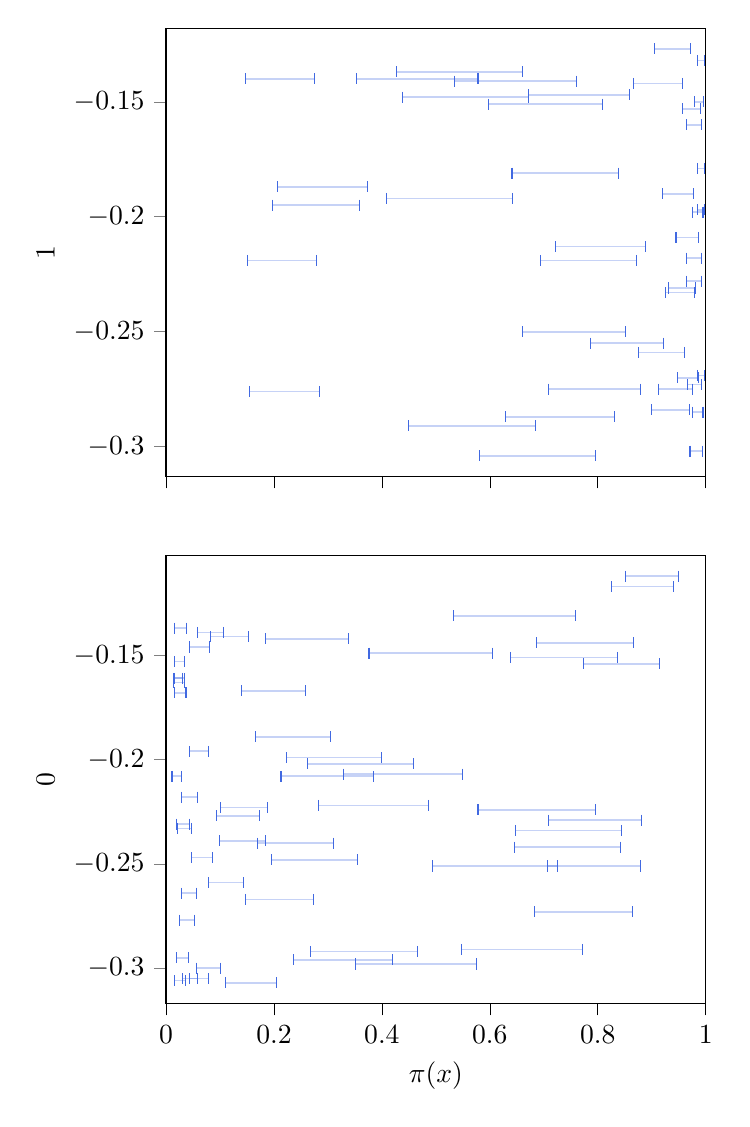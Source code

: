 % This file was created with tikzplotlib v0.10.1.
\begin{tikzpicture}

\definecolor{darkgray176}{RGB}{176,176,176}
\definecolor{royalblue}{RGB}{65,105,225}

\begin{groupplot}[group style={group size=1 by 2}]
\nextgroupplot[
scaled x ticks=manual:{}{\pgfmathparse{#1}},
tick align=outside,
tick pos=left,
x grid style={darkgray176},
xmin=0, xmax=1,
xtick style={color=black},
xticklabels={},
ylabel={1},
ymin=-0.313, ymax=-0.118
]
\addplot [draw=royalblue, fill=royalblue, mark=|, only marks]
table{%
x  y
0.945 -0.209
0.986 -0.209
};
\addplot [draw=royalblue, fill=royalblue, mark=|, only marks]
table{%
x  y
0.979 -0.15
0.996 -0.15
};
\addplot [draw=royalblue, fill=royalblue, mark=|, only marks]
table{%
x  y
0.985 -0.197
0.997 -0.197
};
\addplot [draw=royalblue, fill=royalblue, mark=|, only marks]
table{%
x  y
0.409 -0.192
0.642 -0.192
};
\addplot [draw=royalblue, fill=royalblue, mark=|, only marks]
table{%
x  y
0.947 -0.27
0.986 -0.27
};
\addplot [draw=royalblue, fill=royalblue, mark=|, only marks]
table{%
x  y
0.971 -0.302
0.994 -0.302
};
\addplot [draw=royalblue, fill=royalblue, mark=|, only marks]
table{%
x  y
0.581 -0.304
0.796 -0.304
};
\addplot [draw=royalblue, fill=royalblue, mark=|, only marks]
table{%
x  y
0.694 -0.219
0.872 -0.219
};
\addplot [draw=royalblue, fill=royalblue, mark=|, only marks]
table{%
x  y
0.154 -0.276
0.284 -0.276
};
\addplot [draw=royalblue, fill=royalblue, mark=|, only marks]
table{%
x  y
0.92 -0.19
0.977 -0.19
};
\addplot [draw=royalblue, fill=royalblue, mark=|, only marks]
table{%
x  y
0.353 -0.14
0.578 -0.14
};
\addplot [draw=royalblue, fill=royalblue, mark=|, only marks]
table{%
x  y
0.207 -0.187
0.374 -0.187
};
\addplot [draw=royalblue, fill=royalblue, mark=|, only marks]
table{%
x  y
0.965 -0.16
0.992 -0.16
};
\addplot [draw=royalblue, fill=royalblue, mark=|, only marks]
table{%
x  y
0.913 -0.275
0.975 -0.275
};
\addplot [draw=royalblue, fill=royalblue, mark=|, only marks]
table{%
x  y
0.965 -0.218
0.992 -0.218
};
\addplot [draw=royalblue, fill=royalblue, mark=|, only marks]
table{%
x  y
0.722 -0.213
0.888 -0.213
};
\addplot [draw=royalblue, fill=royalblue, mark=|, only marks]
table{%
x  y
0.534 -0.141
0.76 -0.141
};
\addplot [draw=royalblue, fill=royalblue, mark=|, only marks]
table{%
x  y
0.708 -0.275
0.88 -0.275
};
\addplot [draw=royalblue, fill=royalblue, mark=|, only marks]
table{%
x  y
0.148 -0.14
0.275 -0.14
};
\addplot [draw=royalblue, fill=royalblue, mark=|, only marks]
table{%
x  y
0.151 -0.219
0.279 -0.219
};
\addplot [draw=royalblue, fill=royalblue, mark=|, only marks]
table{%
x  y
0.629 -0.287
0.831 -0.287
};
\addplot [draw=royalblue, fill=royalblue, mark=|, only marks]
table{%
x  y
0.45 -0.291
0.684 -0.291
};
\addplot [draw=royalblue, fill=royalblue, mark=|, only marks]
table{%
x  y
0.984 -0.269
0.997 -0.269
};
\addplot [draw=royalblue, fill=royalblue, mark=|, only marks]
table{%
x  y
0.197 -0.195
0.359 -0.195
};
\addplot [draw=royalblue, fill=royalblue, mark=|, only marks]
table{%
x  y
0.984 -0.179
0.997 -0.179
};
\addplot [draw=royalblue, fill=royalblue, mark=|, only marks]
table{%
x  y
0.671 -0.147
0.858 -0.147
};
\addplot [draw=royalblue, fill=royalblue, mark=|, only marks]
table{%
x  y
0.957 -0.153
0.99 -0.153
};
\addplot [draw=royalblue, fill=royalblue, mark=|, only marks]
table{%
x  y
0.427 -0.137
0.66 -0.137
};
\addplot [draw=royalblue, fill=royalblue, mark=|, only marks]
table{%
x  y
0.925 -0.233
0.979 -0.233
};
\addplot [draw=royalblue, fill=royalblue, mark=|, only marks]
table{%
x  y
0.876 -0.259
0.961 -0.259
};
\addplot [draw=royalblue, fill=royalblue, mark=|, only marks]
table{%
x  y
0.641 -0.181
0.839 -0.181
};
\addplot [draw=royalblue, fill=royalblue, mark=|, only marks]
table{%
x  y
0.967 -0.273
0.992 -0.273
};
\addplot [draw=royalblue, fill=royalblue, mark=|, only marks]
table{%
x  y
0.905 -0.127
0.972 -0.127
};
\addplot [draw=royalblue, fill=royalblue, mark=|, only marks]
table{%
x  y
0.899 -0.284
0.97 -0.284
};
\addplot [draw=royalblue, fill=royalblue, mark=|, only marks]
table{%
x  y
0.438 -0.148
0.672 -0.148
};
\addplot [draw=royalblue, fill=royalblue, mark=|, only marks]
table{%
x  y
0.787 -0.255
0.922 -0.255
};
\addplot [draw=royalblue, fill=royalblue, mark=|, only marks]
table{%
x  y
0.597 -0.151
0.809 -0.151
};
\addplot [draw=royalblue, fill=royalblue, mark=|, only marks]
table{%
x  y
0.975 -0.198
0.995 -0.198
};
\addplot [draw=royalblue, fill=royalblue, mark=|, only marks]
table{%
x  y
0.976 -0.285
0.995 -0.285
};
\addplot [draw=royalblue, fill=royalblue, mark=|, only marks]
table{%
x  y
0.984 -0.132
0.997 -0.132
};
\addplot [draw=royalblue, fill=royalblue, mark=|, only marks]
table{%
x  y
0.661 -0.25
0.852 -0.25
};
\addplot [draw=royalblue, fill=royalblue, mark=|, only marks]
table{%
x  y
0.931 -0.231
0.981 -0.231
};
\addplot [draw=royalblue, fill=royalblue, mark=|, only marks]
table{%
x  y
0.965 -0.228
0.992 -0.228
};
\addplot [draw=royalblue, fill=royalblue, mark=|, only marks]
table{%
x  y
0.867 -0.142
0.957 -0.142
};
\addplot [semithick, royalblue, opacity=0.3]
table {%
0.945 -0.209
0.986 -0.209
};
\addplot [semithick, royalblue, opacity=0.3]
table {%
0.979 -0.15
0.996 -0.15
};
\addplot [semithick, royalblue, opacity=0.3]
table {%
0.985 -0.197
0.997 -0.197
};
\addplot [semithick, royalblue, opacity=0.3]
table {%
0.409 -0.192
0.642 -0.192
};
\addplot [semithick, royalblue, opacity=0.3]
table {%
0.947 -0.27
0.986 -0.27
};
\addplot [semithick, royalblue, opacity=0.3]
table {%
0.971 -0.302
0.994 -0.302
};
\addplot [semithick, royalblue, opacity=0.3]
table {%
0.581 -0.304
0.796 -0.304
};
\addplot [semithick, royalblue, opacity=0.3]
table {%
0.694 -0.219
0.872 -0.219
};
\addplot [semithick, royalblue, opacity=0.3]
table {%
0.154 -0.276
0.284 -0.276
};
\addplot [semithick, royalblue, opacity=0.3]
table {%
0.92 -0.19
0.977 -0.19
};
\addplot [semithick, royalblue, opacity=0.3]
table {%
0.353 -0.14
0.578 -0.14
};
\addplot [semithick, royalblue, opacity=0.3]
table {%
0.207 -0.187
0.374 -0.187
};
\addplot [semithick, royalblue, opacity=0.3]
table {%
0.965 -0.16
0.992 -0.16
};
\addplot [semithick, royalblue, opacity=0.3]
table {%
0.913 -0.275
0.975 -0.275
};
\addplot [semithick, royalblue, opacity=0.3]
table {%
0.965 -0.218
0.992 -0.218
};
\addplot [semithick, royalblue, opacity=0.3]
table {%
0.722 -0.213
0.888 -0.213
};
\addplot [semithick, royalblue, opacity=0.3]
table {%
0.534 -0.141
0.76 -0.141
};
\addplot [semithick, royalblue, opacity=0.3]
table {%
0.708 -0.275
0.88 -0.275
};
\addplot [semithick, royalblue, opacity=0.3]
table {%
0.148 -0.14
0.275 -0.14
};
\addplot [semithick, royalblue, opacity=0.3]
table {%
0.151 -0.219
0.279 -0.219
};
\addplot [semithick, royalblue, opacity=0.3]
table {%
0.629 -0.287
0.831 -0.287
};
\addplot [semithick, royalblue, opacity=0.3]
table {%
0.45 -0.291
0.684 -0.291
};
\addplot [semithick, royalblue, opacity=0.3]
table {%
0.984 -0.269
0.997 -0.269
};
\addplot [semithick, royalblue, opacity=0.3]
table {%
0.197 -0.195
0.359 -0.195
};
\addplot [semithick, royalblue, opacity=0.3]
table {%
0.984 -0.179
0.997 -0.179
};
\addplot [semithick, royalblue, opacity=0.3]
table {%
0.671 -0.147
0.858 -0.147
};
\addplot [semithick, royalblue, opacity=0.3]
table {%
0.957 -0.153
0.99 -0.153
};
\addplot [semithick, royalblue, opacity=0.3]
table {%
0.427 -0.137
0.66 -0.137
};
\addplot [semithick, royalblue, opacity=0.3]
table {%
0.925 -0.233
0.979 -0.233
};
\addplot [semithick, royalblue, opacity=0.3]
table {%
0.876 -0.259
0.961 -0.259
};
\addplot [semithick, royalblue, opacity=0.3]
table {%
0.641 -0.181
0.839 -0.181
};
\addplot [semithick, royalblue, opacity=0.3]
table {%
0.967 -0.273
0.992 -0.273
};
\addplot [semithick, royalblue, opacity=0.3]
table {%
0.905 -0.127
0.972 -0.127
};
\addplot [semithick, royalblue, opacity=0.3]
table {%
0.899 -0.284
0.97 -0.284
};
\addplot [semithick, royalblue, opacity=0.3]
table {%
0.438 -0.148
0.672 -0.148
};
\addplot [semithick, royalblue, opacity=0.3]
table {%
0.787 -0.255
0.922 -0.255
};
\addplot [semithick, royalblue, opacity=0.3]
table {%
0.597 -0.151
0.809 -0.151
};
\addplot [semithick, royalblue, opacity=0.3]
table {%
0.975 -0.198
0.995 -0.198
};
\addplot [semithick, royalblue, opacity=0.3]
table {%
0.976 -0.285
0.995 -0.285
};
\addplot [semithick, royalblue, opacity=0.3]
table {%
0.984 -0.132
0.997 -0.132
};
\addplot [semithick, royalblue, opacity=0.3]
table {%
0.661 -0.25
0.852 -0.25
};
\addplot [semithick, royalblue, opacity=0.3]
table {%
0.931 -0.231
0.981 -0.231
};
\addplot [semithick, royalblue, opacity=0.3]
table {%
0.965 -0.228
0.992 -0.228
};
\addplot [semithick, royalblue, opacity=0.3]
table {%
0.867 -0.142
0.957 -0.142
};

\nextgroupplot[
tick align=outside,
tick pos=left,
x grid style={darkgray176},
xlabel={\(\displaystyle \pi(x)\)},
xmin=0, xmax=1,
xtick style={color=black},
ylabel={0},
ymin=-0.317, ymax=-0.102
]
\addplot [draw=royalblue, fill=royalblue, mark=|, only marks]
table{%
x  y
0.282 -0.222
0.486 -0.222
};
\addplot [draw=royalblue, fill=royalblue, mark=|, only marks]
table{%
x  y
0.025 -0.277
0.053 -0.277
};
\addplot [draw=royalblue, fill=royalblue, mark=|, only marks]
table{%
x  y
0.044 -0.146
0.081 -0.146
};
\addplot [draw=royalblue, fill=royalblue, mark=|, only marks]
table{%
x  y
0.267 -0.292
0.466 -0.292
};
\addplot [draw=royalblue, fill=royalblue, mark=|, only marks]
table{%
x  y
0.101 -0.223
0.188 -0.223
};
\addplot [draw=royalblue, fill=royalblue, mark=|, only marks]
table{%
x  y
0.707 -0.251
0.88 -0.251
};
\addplot [draw=royalblue, fill=royalblue, mark=|, only marks]
table{%
x  y
0.015 -0.161
0.035 -0.161
};
\addplot [draw=royalblue, fill=royalblue, mark=|, only marks]
table{%
x  y
0.223 -0.199
0.4 -0.199
};
\addplot [draw=royalblue, fill=royalblue, mark=|, only marks]
table{%
x  y
0.022 -0.233
0.047 -0.233
};
\addplot [draw=royalblue, fill=royalblue, mark=|, only marks]
table{%
x  y
0.185 -0.142
0.338 -0.142
};
\addplot [draw=royalblue, fill=royalblue, mark=|, only marks]
table{%
x  y
0.015 -0.153
0.035 -0.153
};
\addplot [draw=royalblue, fill=royalblue, mark=|, only marks]
table{%
x  y
0.165 -0.189
0.304 -0.189
};
\addplot [draw=royalblue, fill=royalblue, mark=|, only marks]
table{%
x  y
0.774 -0.154
0.915 -0.154
};
\addplot [draw=royalblue, fill=royalblue, mark=|, only marks]
table{%
x  y
0.015 -0.306
0.036 -0.306
};
\addplot [draw=royalblue, fill=royalblue, mark=|, only marks]
table{%
x  y
0.329 -0.207
0.549 -0.207
};
\addplot [draw=royalblue, fill=royalblue, mark=|, only marks]
table{%
x  y
0.11 -0.307
0.205 -0.307
};
\addplot [draw=royalblue, fill=royalblue, mark=|, only marks]
table{%
x  y
0.013 -0.161
0.031 -0.161
};
\addplot [draw=royalblue, fill=royalblue, mark=|, only marks]
table{%
x  y
0.094 -0.227
0.174 -0.227
};
\addplot [draw=royalblue, fill=royalblue, mark=|, only marks]
table{%
x  y
0.646 -0.242
0.842 -0.242
};
\addplot [draw=royalblue, fill=royalblue, mark=|, only marks]
table{%
x  y
0.139 -0.167
0.259 -0.167
};
\addplot [draw=royalblue, fill=royalblue, mark=|, only marks]
table{%
x  y
0.019 -0.295
0.042 -0.295
};
\addplot [draw=royalblue, fill=royalblue, mark=|, only marks]
table{%
x  y
0.494 -0.251
0.725 -0.251
};
\addplot [draw=royalblue, fill=royalblue, mark=|, only marks]
table{%
x  y
0.376 -0.149
0.605 -0.149
};
\addplot [draw=royalblue, fill=royalblue, mark=|, only marks]
table{%
x  y
0.169 -0.24
0.311 -0.24
};
\addplot [draw=royalblue, fill=royalblue, mark=|, only marks]
table{%
x  y
0.548 -0.291
0.771 -0.291
};
\addplot [draw=royalblue, fill=royalblue, mark=|, only marks]
table{%
x  y
0.02 -0.231
0.043 -0.231
};
\addplot [draw=royalblue, fill=royalblue, mark=|, only marks]
table{%
x  y
0.686 -0.144
0.867 -0.144
};
\addplot [draw=royalblue, fill=royalblue, mark=|, only marks]
table{%
x  y
0.014 -0.163
0.034 -0.163
};
\addplot [draw=royalblue, fill=royalblue, mark=|, only marks]
table{%
x  y
0.213 -0.208
0.384 -0.208
};
\addplot [draw=royalblue, fill=royalblue, mark=|, only marks]
table{%
x  y
0.147 -0.267
0.273 -0.267
};
\addplot [draw=royalblue, fill=royalblue, mark=|, only marks]
table{%
x  y
0.532 -0.131
0.758 -0.131
};
\addplot [draw=royalblue, fill=royalblue, mark=|, only marks]
table{%
x  y
0.826 -0.117
0.94 -0.117
};
\addplot [draw=royalblue, fill=royalblue, mark=|, only marks]
table{%
x  y
0.047 -0.247
0.086 -0.247
};
\addplot [draw=royalblue, fill=royalblue, mark=|, only marks]
table{%
x  y
0.016 -0.137
0.038 -0.137
};
\addplot [draw=royalblue, fill=royalblue, mark=|, only marks]
table{%
x  y
0.195 -0.248
0.354 -0.248
};
\addplot [draw=royalblue, fill=royalblue, mark=|, only marks]
table{%
x  y
0.03 -0.305
0.059 -0.305
};
\addplot [draw=royalblue, fill=royalblue, mark=|, only marks]
table{%
x  y
0.056 -0.3
0.101 -0.3
};
\addplot [draw=royalblue, fill=royalblue, mark=|, only marks]
table{%
x  y
0.236 -0.296
0.419 -0.296
};
\addplot [draw=royalblue, fill=royalblue, mark=|, only marks]
table{%
x  y
0.078 -0.259
0.143 -0.259
};
\addplot [draw=royalblue, fill=royalblue, mark=|, only marks]
table{%
x  y
0.029 -0.218
0.058 -0.218
};
\addplot [draw=royalblue, fill=royalblue, mark=|, only marks]
table{%
x  y
0.709 -0.229
0.881 -0.229
};
\addplot [draw=royalblue, fill=royalblue, mark=|, only marks]
table{%
x  y
0.043 -0.305
0.079 -0.305
};
\addplot [draw=royalblue, fill=royalblue, mark=|, only marks]
table{%
x  y
0.058 -0.139
0.106 -0.139
};
\addplot [draw=royalblue, fill=royalblue, mark=|, only marks]
table{%
x  y
0.016 -0.168
0.037 -0.168
};
\addplot [draw=royalblue, fill=royalblue, mark=|, only marks]
table{%
x  y
0.099 -0.239
0.184 -0.239
};
\addplot [draw=royalblue, fill=royalblue, mark=|, only marks]
table{%
x  y
0.083 -0.141
0.153 -0.141
};
\addplot [draw=royalblue, fill=royalblue, mark=|, only marks]
table{%
x  y
0.262 -0.202
0.459 -0.202
};
\addplot [draw=royalblue, fill=royalblue, mark=|, only marks]
table{%
x  y
0.648 -0.234
0.844 -0.234
};
\addplot [draw=royalblue, fill=royalblue, mark=|, only marks]
table{%
x  y
0.578 -0.224
0.795 -0.224
};
\addplot [draw=royalblue, fill=royalblue, mark=|, only marks]
table{%
x  y
0.011 -0.208
0.029 -0.208
};
\addplot [draw=royalblue, fill=royalblue, mark=|, only marks]
table{%
x  y
0.638 -0.151
0.837 -0.151
};
\addplot [draw=royalblue, fill=royalblue, mark=|, only marks]
table{%
x  y
0.683 -0.273
0.865 -0.273
};
\addplot [draw=royalblue, fill=royalblue, mark=|, only marks]
table{%
x  y
0.043 -0.196
0.079 -0.196
};
\addplot [draw=royalblue, fill=royalblue, mark=|, only marks]
table{%
x  y
0.351 -0.298
0.576 -0.298
};
\addplot [draw=royalblue, fill=royalblue, mark=|, only marks]
table{%
x  y
0.851 -0.112
0.95 -0.112
};
\addplot [draw=royalblue, fill=royalblue, mark=|, only marks]
table{%
x  y
0.029 -0.264
0.057 -0.264
};
\addplot [semithick, royalblue, opacity=0.3]
table {%
0.282 -0.222
0.486 -0.222
};
\addplot [semithick, royalblue, opacity=0.3]
table {%
0.025 -0.277
0.053 -0.277
};
\addplot [semithick, royalblue, opacity=0.3]
table {%
0.044 -0.146
0.081 -0.146
};
\addplot [semithick, royalblue, opacity=0.3]
table {%
0.267 -0.292
0.466 -0.292
};
\addplot [semithick, royalblue, opacity=0.3]
table {%
0.101 -0.223
0.188 -0.223
};
\addplot [semithick, royalblue, opacity=0.3]
table {%
0.707 -0.251
0.88 -0.251
};
\addplot [semithick, royalblue, opacity=0.3]
table {%
0.015 -0.161
0.035 -0.161
};
\addplot [semithick, royalblue, opacity=0.3]
table {%
0.223 -0.199
0.4 -0.199
};
\addplot [semithick, royalblue, opacity=0.3]
table {%
0.022 -0.233
0.047 -0.233
};
\addplot [semithick, royalblue, opacity=0.3]
table {%
0.185 -0.142
0.338 -0.142
};
\addplot [semithick, royalblue, opacity=0.3]
table {%
0.015 -0.153
0.035 -0.153
};
\addplot [semithick, royalblue, opacity=0.3]
table {%
0.165 -0.189
0.304 -0.189
};
\addplot [semithick, royalblue, opacity=0.3]
table {%
0.774 -0.154
0.915 -0.154
};
\addplot [semithick, royalblue, opacity=0.3]
table {%
0.015 -0.306
0.036 -0.306
};
\addplot [semithick, royalblue, opacity=0.3]
table {%
0.329 -0.207
0.549 -0.207
};
\addplot [semithick, royalblue, opacity=0.3]
table {%
0.11 -0.307
0.205 -0.307
};
\addplot [semithick, royalblue, opacity=0.3]
table {%
0.013 -0.161
0.031 -0.161
};
\addplot [semithick, royalblue, opacity=0.3]
table {%
0.094 -0.227
0.174 -0.227
};
\addplot [semithick, royalblue, opacity=0.3]
table {%
0.646 -0.242
0.842 -0.242
};
\addplot [semithick, royalblue, opacity=0.3]
table {%
0.139 -0.167
0.259 -0.167
};
\addplot [semithick, royalblue, opacity=0.3]
table {%
0.019 -0.295
0.042 -0.295
};
\addplot [semithick, royalblue, opacity=0.3]
table {%
0.494 -0.251
0.725 -0.251
};
\addplot [semithick, royalblue, opacity=0.3]
table {%
0.376 -0.149
0.605 -0.149
};
\addplot [semithick, royalblue, opacity=0.3]
table {%
0.169 -0.24
0.311 -0.24
};
\addplot [semithick, royalblue, opacity=0.3]
table {%
0.548 -0.291
0.771 -0.291
};
\addplot [semithick, royalblue, opacity=0.3]
table {%
0.02 -0.231
0.043 -0.231
};
\addplot [semithick, royalblue, opacity=0.3]
table {%
0.686 -0.144
0.867 -0.144
};
\addplot [semithick, royalblue, opacity=0.3]
table {%
0.014 -0.163
0.034 -0.163
};
\addplot [semithick, royalblue, opacity=0.3]
table {%
0.213 -0.208
0.384 -0.208
};
\addplot [semithick, royalblue, opacity=0.3]
table {%
0.147 -0.267
0.273 -0.267
};
\addplot [semithick, royalblue, opacity=0.3]
table {%
0.532 -0.131
0.758 -0.131
};
\addplot [semithick, royalblue, opacity=0.3]
table {%
0.826 -0.117
0.94 -0.117
};
\addplot [semithick, royalblue, opacity=0.3]
table {%
0.047 -0.247
0.086 -0.247
};
\addplot [semithick, royalblue, opacity=0.3]
table {%
0.016 -0.137
0.038 -0.137
};
\addplot [semithick, royalblue, opacity=0.3]
table {%
0.195 -0.248
0.354 -0.248
};
\addplot [semithick, royalblue, opacity=0.3]
table {%
0.03 -0.305
0.059 -0.305
};
\addplot [semithick, royalblue, opacity=0.3]
table {%
0.056 -0.3
0.101 -0.3
};
\addplot [semithick, royalblue, opacity=0.3]
table {%
0.236 -0.296
0.419 -0.296
};
\addplot [semithick, royalblue, opacity=0.3]
table {%
0.078 -0.259
0.143 -0.259
};
\addplot [semithick, royalblue, opacity=0.3]
table {%
0.029 -0.218
0.058 -0.218
};
\addplot [semithick, royalblue, opacity=0.3]
table {%
0.709 -0.229
0.881 -0.229
};
\addplot [semithick, royalblue, opacity=0.3]
table {%
0.043 -0.305
0.079 -0.305
};
\addplot [semithick, royalblue, opacity=0.3]
table {%
0.058 -0.139
0.106 -0.139
};
\addplot [semithick, royalblue, opacity=0.3]
table {%
0.016 -0.168
0.037 -0.168
};
\addplot [semithick, royalblue, opacity=0.3]
table {%
0.099 -0.239
0.184 -0.239
};
\addplot [semithick, royalblue, opacity=0.3]
table {%
0.083 -0.141
0.153 -0.141
};
\addplot [semithick, royalblue, opacity=0.3]
table {%
0.262 -0.202
0.459 -0.202
};
\addplot [semithick, royalblue, opacity=0.3]
table {%
0.648 -0.234
0.844 -0.234
};
\addplot [semithick, royalblue, opacity=0.3]
table {%
0.578 -0.224
0.795 -0.224
};
\addplot [semithick, royalblue, opacity=0.3]
table {%
0.011 -0.208
0.029 -0.208
};
\addplot [semithick, royalblue, opacity=0.3]
table {%
0.638 -0.151
0.837 -0.151
};
\addplot [semithick, royalblue, opacity=0.3]
table {%
0.683 -0.273
0.865 -0.273
};
\addplot [semithick, royalblue, opacity=0.3]
table {%
0.043 -0.196
0.079 -0.196
};
\addplot [semithick, royalblue, opacity=0.3]
table {%
0.351 -0.298
0.576 -0.298
};
\addplot [semithick, royalblue, opacity=0.3]
table {%
0.851 -0.112
0.95 -0.112
};
\addplot [semithick, royalblue, opacity=0.3]
table {%
0.029 -0.264
0.057 -0.264
};
\end{groupplot}

\end{tikzpicture}
